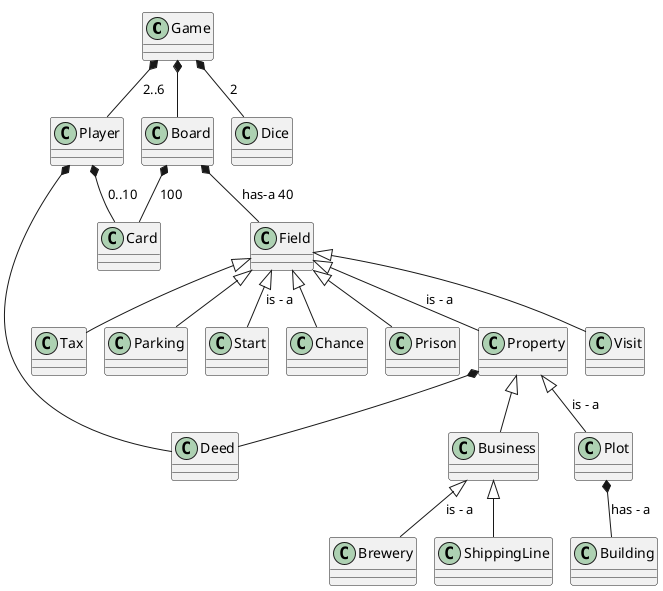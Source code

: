 @startuml
!pragma layout smetana

class Game

Game *-- Player : 2..6
Player *-- Card : 0..10
Board *-- Card : 100
Game *-- Dice : 2
Player *-- Deed
Property *-- Deed
Game *-- Board
Board *-- Field : has-a 40
Field <|-- Visit
Field <|-- Tax
Field <|-- Parking
Field <|-- Start : is - a
Field <|-- Chance
Field <|-- Property : is - a
Field <|-- Prison
Property <|-- Plot : is - a
Plot *-- Building : has - a
Property <|-- Business
Business <|-- ShippingLine
Business <|-- Brewery : is - a







@enduml